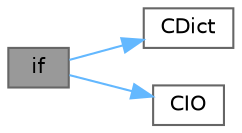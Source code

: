 digraph "if"
{
 // LATEX_PDF_SIZE
  bgcolor="transparent";
  edge [fontname=Helvetica,fontsize=10,labelfontname=Helvetica,labelfontsize=10];
  node [fontname=Helvetica,fontsize=10,shape=box,height=0.2,width=0.4];
  rankdir="LR";
  Node1 [id="Node000001",label="if",height=0.2,width=0.4,color="gray40", fillcolor="grey60", style="filled", fontcolor="black",tooltip=" "];
  Node1 -> Node2 [id="edge1_Node000001_Node000002",color="steelblue1",style="solid",tooltip=" "];
  Node2 [id="Node000002",label="CDict",height=0.2,width=0.4,color="grey40", fillcolor="white", style="filled",URL="$readThermalProperties_8H.html#ac9ce0cf52d4227ea42ab29e4fe2ebde7",tooltip=" "];
  Node1 -> Node3 [id="edge2_Node000001_Node000003",color="steelblue1",style="solid",tooltip=" "];
  Node3 [id="Node000003",label="CIO",height=0.2,width=0.4,color="grey40", fillcolor="white", style="filled",URL="$readThermalProperties_8H.html#aba6f577f2fe9d6792b96f0eec65427a8",tooltip=" "];
}
